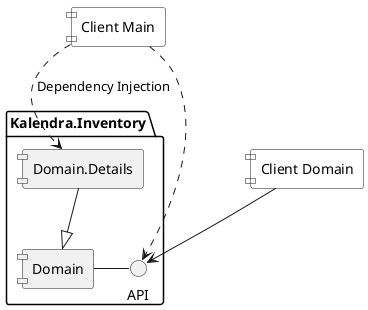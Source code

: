 @startuml
skinparam componentStyle uml1

package "Kalendra.Inventory"{
    API - [Domain]
    [Domain.Details] --|> [Domain]
}

  [Client Domain] #transparent
  [Client Domain] --> API
  
  [Client Main] #transparent
  [Client Main] ..> API
  [Client Main] ..> [Domain.Details] : "Dependency Injection"
@enduml